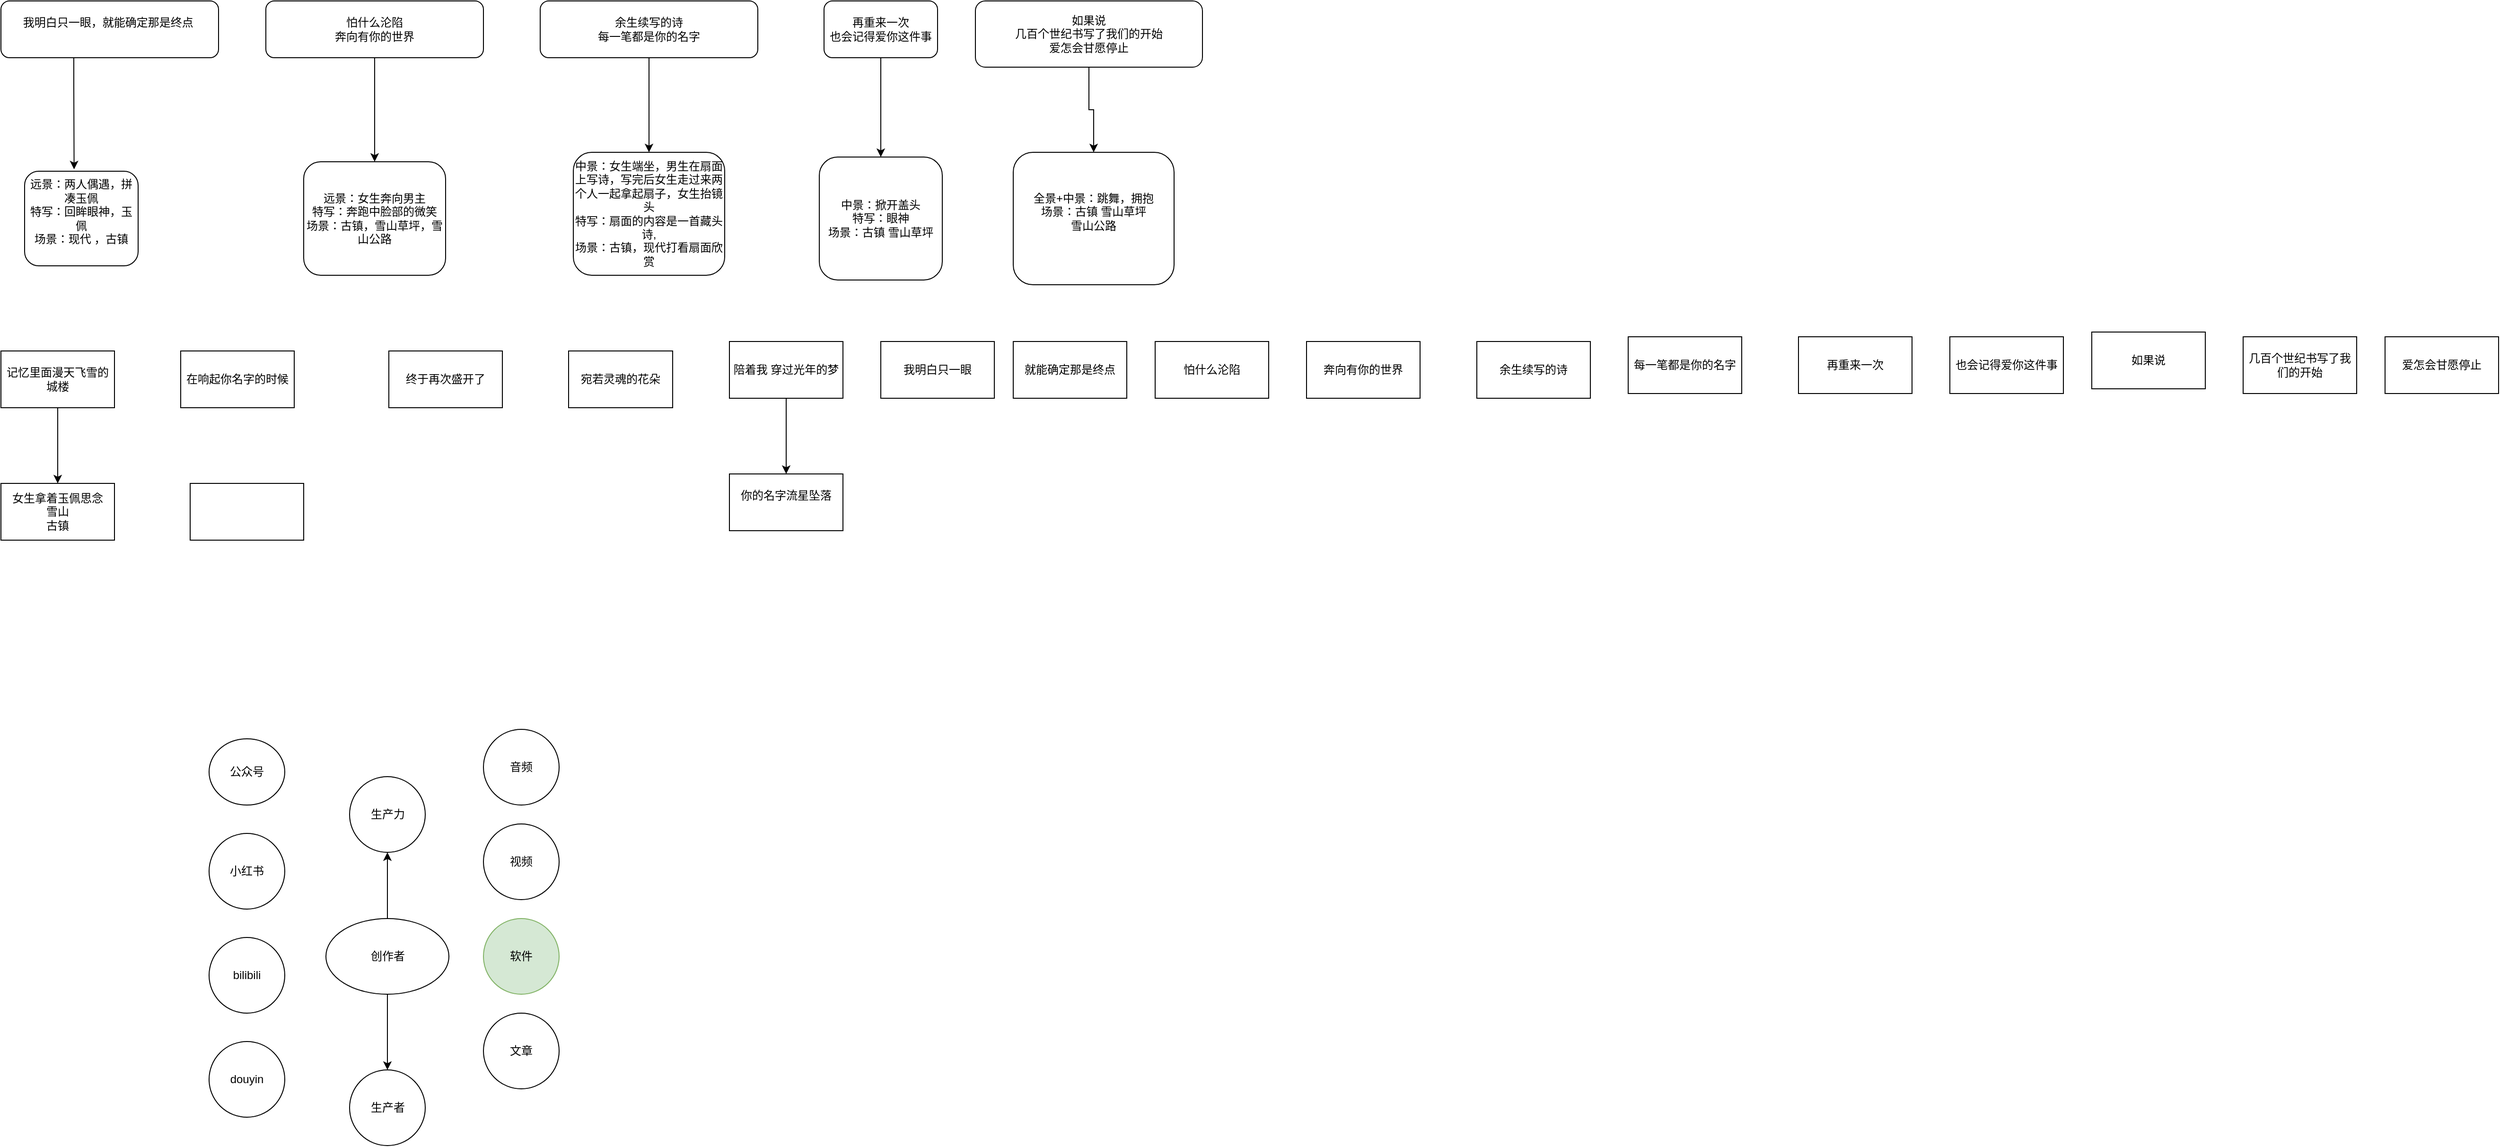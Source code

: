 <mxfile version="25.0.3">
  <diagram name="第 1 页" id="egtoDutuD6MqKTcBQQqh">
    <mxGraphModel dx="1411" dy="721" grid="1" gridSize="10" guides="1" tooltips="1" connect="1" arrows="1" fold="1" page="1" pageScale="1" pageWidth="827" pageHeight="1169" math="0" shadow="0">
      <root>
        <mxCell id="0" />
        <mxCell id="1" parent="0" />
        <mxCell id="fOqt1Nu75RPEKhDrR_KH-3" value="" style="edgeStyle=orthogonalEdgeStyle;rounded=0;orthogonalLoop=1;jettySize=auto;html=1;entryX=0.436;entryY=-0.02;entryDx=0;entryDy=0;entryPerimeter=0;" parent="1" source="fOqt1Nu75RPEKhDrR_KH-1" target="fOqt1Nu75RPEKhDrR_KH-5" edge="1">
          <mxGeometry relative="1" as="geometry">
            <mxPoint x="110" y="350" as="targetPoint" />
            <Array as="points">
              <mxPoint x="147" y="260" />
              <mxPoint x="147" y="260" />
            </Array>
          </mxGeometry>
        </mxCell>
        <mxCell id="fOqt1Nu75RPEKhDrR_KH-1" value="我明白只一眼，就能确定那是终点&amp;nbsp;&lt;div&gt;&lt;br/&gt;&lt;/div&gt;" style="rounded=1;whiteSpace=wrap;html=1;" parent="1" vertex="1">
          <mxGeometry x="70" y="170" width="230" height="60" as="geometry" />
        </mxCell>
        <mxCell id="fOqt1Nu75RPEKhDrR_KH-5" value="远景：两人偶遇，拼凑玉佩&lt;div&gt;特写：回眸眼神，玉佩&lt;/div&gt;&lt;div&gt;场景：现代 ，古镇&lt;/div&gt;&lt;div&gt;&lt;br&gt;&lt;/div&gt;" style="rounded=1;whiteSpace=wrap;html=1;" parent="1" vertex="1">
          <mxGeometry x="95" y="350" width="120" height="100" as="geometry" />
        </mxCell>
        <mxCell id="fOqt1Nu75RPEKhDrR_KH-13" value="" style="edgeStyle=orthogonalEdgeStyle;rounded=0;orthogonalLoop=1;jettySize=auto;html=1;" parent="1" source="fOqt1Nu75RPEKhDrR_KH-6" target="fOqt1Nu75RPEKhDrR_KH-12" edge="1">
          <mxGeometry relative="1" as="geometry" />
        </mxCell>
        <mxCell id="fOqt1Nu75RPEKhDrR_KH-6" value="&lt;div&gt;怕什么沦陷&lt;br/&gt;奔向有你的世界&lt;/div&gt;" style="rounded=1;whiteSpace=wrap;html=1;" parent="1" vertex="1">
          <mxGeometry x="350" y="170" width="230" height="60" as="geometry" />
        </mxCell>
        <mxCell id="fOqt1Nu75RPEKhDrR_KH-14" style="edgeStyle=orthogonalEdgeStyle;rounded=0;orthogonalLoop=1;jettySize=auto;html=1;" parent="1" source="fOqt1Nu75RPEKhDrR_KH-8" edge="1">
          <mxGeometry relative="1" as="geometry">
            <mxPoint x="755" y="330" as="targetPoint" />
          </mxGeometry>
        </mxCell>
        <mxCell id="fOqt1Nu75RPEKhDrR_KH-8" value="余生续写的诗&lt;br/&gt;每一笔都是你的名字" style="rounded=1;whiteSpace=wrap;html=1;" parent="1" vertex="1">
          <mxGeometry x="640" y="170" width="230" height="60" as="geometry" />
        </mxCell>
        <mxCell id="fOqt1Nu75RPEKhDrR_KH-17" value="" style="edgeStyle=orthogonalEdgeStyle;rounded=0;orthogonalLoop=1;jettySize=auto;html=1;" parent="1" source="fOqt1Nu75RPEKhDrR_KH-9" target="fOqt1Nu75RPEKhDrR_KH-16" edge="1">
          <mxGeometry relative="1" as="geometry" />
        </mxCell>
        <mxCell id="fOqt1Nu75RPEKhDrR_KH-9" value="再重来一次&lt;br/&gt;也会记得爱你这件事" style="whiteSpace=wrap;html=1;rounded=1;" parent="1" vertex="1">
          <mxGeometry x="940" y="170" width="120" height="60" as="geometry" />
        </mxCell>
        <mxCell id="fOqt1Nu75RPEKhDrR_KH-21" value="" style="edgeStyle=orthogonalEdgeStyle;rounded=0;orthogonalLoop=1;jettySize=auto;html=1;" parent="1" source="fOqt1Nu75RPEKhDrR_KH-11" target="fOqt1Nu75RPEKhDrR_KH-20" edge="1">
          <mxGeometry relative="1" as="geometry" />
        </mxCell>
        <mxCell id="fOqt1Nu75RPEKhDrR_KH-11" value="如果说&lt;br/&gt;几百个世纪书写了我们的开始&lt;br/&gt;爱怎会甘愿停止" style="whiteSpace=wrap;html=1;rounded=1;" parent="1" vertex="1">
          <mxGeometry x="1100" y="170" width="240" height="70" as="geometry" />
        </mxCell>
        <mxCell id="fOqt1Nu75RPEKhDrR_KH-12" value="远景：女生奔向男主&lt;div&gt;特写：奔跑中脸部的微笑&lt;/div&gt;&lt;div&gt;场景：古镇，雪山草坪，雪山公路&lt;/div&gt;" style="whiteSpace=wrap;html=1;rounded=1;" parent="1" vertex="1">
          <mxGeometry x="390" y="340" width="150" height="120" as="geometry" />
        </mxCell>
        <mxCell id="fOqt1Nu75RPEKhDrR_KH-15" value="&lt;div&gt;中景：女生端坐，&lt;span style=&quot;background-color: initial;&quot;&gt;男生在扇面上写诗，写完后女生走过来两个人一起拿起扇子，女生抬镜头&lt;/span&gt;&lt;/div&gt;&lt;div&gt;特写：扇面的内容是一首藏头诗,&lt;/div&gt;&lt;div&gt;场景：古镇，现代打看扇面欣赏&lt;/div&gt;" style="whiteSpace=wrap;html=1;rounded=1;" parent="1" vertex="1">
          <mxGeometry x="675" y="330" width="160" height="130" as="geometry" />
        </mxCell>
        <mxCell id="fOqt1Nu75RPEKhDrR_KH-16" value="中景：掀开盖头&lt;div&gt;特写：眼神&lt;/div&gt;&lt;div&gt;场景：古镇 雪山草坪&lt;/div&gt;" style="whiteSpace=wrap;html=1;rounded=1;" parent="1" vertex="1">
          <mxGeometry x="935" y="335" width="130" height="130" as="geometry" />
        </mxCell>
        <mxCell id="fOqt1Nu75RPEKhDrR_KH-20" value="全景+中景：跳舞，拥抱&lt;div&gt;场景：古镇 雪山草坪&lt;/div&gt;&lt;div&gt;雪山公路&lt;/div&gt;&lt;div&gt;&lt;br&gt;&lt;/div&gt;" style="whiteSpace=wrap;html=1;rounded=1;" parent="1" vertex="1">
          <mxGeometry x="1140" y="330" width="170" height="140" as="geometry" />
        </mxCell>
        <mxCell id="GgkrxBrJB4FRi_4rid9w-12" value="" style="edgeStyle=orthogonalEdgeStyle;rounded=0;orthogonalLoop=1;jettySize=auto;html=1;" parent="1" source="GgkrxBrJB4FRi_4rid9w-1" target="GgkrxBrJB4FRi_4rid9w-11" edge="1">
          <mxGeometry relative="1" as="geometry" />
        </mxCell>
        <mxCell id="GgkrxBrJB4FRi_4rid9w-1" value="&lt;span style=&quot;font-size: 12px;&quot;&gt;记忆里面漫天飞雪的城楼&lt;/span&gt;" style="whiteSpace=wrap;html=1;" parent="1" vertex="1">
          <mxGeometry x="70" y="540" width="120" height="60" as="geometry" />
        </mxCell>
        <mxCell id="GgkrxBrJB4FRi_4rid9w-2" value="&lt;span style=&quot;font-size: 12px;&quot;&gt;在响起你名字的时候&lt;/span&gt;" style="whiteSpace=wrap;html=1;" parent="1" vertex="1">
          <mxGeometry x="260" y="540" width="120" height="60" as="geometry" />
        </mxCell>
        <mxCell id="GgkrxBrJB4FRi_4rid9w-3" value="&lt;span style=&quot;font-size: 12px;&quot;&gt;终于再次盛开了&lt;/span&gt;" style="whiteSpace=wrap;html=1;" parent="1" vertex="1">
          <mxGeometry x="480" y="540" width="120" height="60" as="geometry" />
        </mxCell>
        <mxCell id="GgkrxBrJB4FRi_4rid9w-5" value="&lt;span style=&quot;font-size: 12px;&quot;&gt;宛若灵魂的花朵&lt;/span&gt;" style="whiteSpace=wrap;html=1;" parent="1" vertex="1">
          <mxGeometry x="670" y="540" width="110" height="60" as="geometry" />
        </mxCell>
        <mxCell id="GgkrxBrJB4FRi_4rid9w-24" value="" style="edgeStyle=orthogonalEdgeStyle;rounded=0;orthogonalLoop=1;jettySize=auto;html=1;" parent="1" source="GgkrxBrJB4FRi_4rid9w-6" target="GgkrxBrJB4FRi_4rid9w-23" edge="1">
          <mxGeometry relative="1" as="geometry" />
        </mxCell>
        <mxCell id="GgkrxBrJB4FRi_4rid9w-6" value="&lt;span style=&quot;font-size: 12px;&quot;&gt;陪着我 穿过光年的梦&lt;/span&gt;" style="whiteSpace=wrap;html=1;" parent="1" vertex="1">
          <mxGeometry x="840" y="530" width="120" height="60" as="geometry" />
        </mxCell>
        <mxCell id="GgkrxBrJB4FRi_4rid9w-7" value="&lt;span style=&quot;font-size: 12px;&quot;&gt;我明白只一眼&lt;/span&gt;" style="whiteSpace=wrap;html=1;" parent="1" vertex="1">
          <mxGeometry x="1000" y="530" width="120" height="60" as="geometry" />
        </mxCell>
        <mxCell id="GgkrxBrJB4FRi_4rid9w-8" value="&lt;span style=&quot;font-size: 12px;&quot;&gt;就能确定那是终点&lt;/span&gt;" style="whiteSpace=wrap;html=1;" parent="1" vertex="1">
          <mxGeometry x="1140" y="530" width="120" height="60" as="geometry" />
        </mxCell>
        <mxCell id="GgkrxBrJB4FRi_4rid9w-9" value="&lt;span style=&quot;font-size: 12px;&quot;&gt;怕什么沦陷&lt;/span&gt;" style="whiteSpace=wrap;html=1;" parent="1" vertex="1">
          <mxGeometry x="1290" y="530" width="120" height="60" as="geometry" />
        </mxCell>
        <mxCell id="GgkrxBrJB4FRi_4rid9w-10" value="&lt;span style=&quot;font-size: 12px;&quot;&gt;奔向有你的世界&lt;/span&gt;" style="whiteSpace=wrap;html=1;" parent="1" vertex="1">
          <mxGeometry x="1450" y="530" width="120" height="60" as="geometry" />
        </mxCell>
        <mxCell id="GgkrxBrJB4FRi_4rid9w-11" value="&lt;div&gt;女生拿着玉佩思念&lt;/div&gt;&lt;div&gt;雪山&lt;/div&gt;&lt;div&gt;古镇&lt;/div&gt;" style="whiteSpace=wrap;html=1;" parent="1" vertex="1">
          <mxGeometry x="70" y="680" width="120" height="60" as="geometry" />
        </mxCell>
        <mxCell id="GgkrxBrJB4FRi_4rid9w-13" value="&amp;nbsp;" style="whiteSpace=wrap;html=1;" parent="1" vertex="1">
          <mxGeometry x="270" y="680" width="120" height="60" as="geometry" />
        </mxCell>
        <mxCell id="GgkrxBrJB4FRi_4rid9w-14" value="&lt;span style=&quot;font-size: 12px;&quot;&gt;余生续写的诗&lt;/span&gt;" style="whiteSpace=wrap;html=1;" parent="1" vertex="1">
          <mxGeometry x="1630" y="530" width="120" height="60" as="geometry" />
        </mxCell>
        <mxCell id="GgkrxBrJB4FRi_4rid9w-15" value="&lt;span style=&quot;font-size: 12px;&quot;&gt;每一笔都是你的名字&lt;/span&gt;" style="whiteSpace=wrap;html=1;" parent="1" vertex="1">
          <mxGeometry x="1790" y="525" width="120" height="60" as="geometry" />
        </mxCell>
        <mxCell id="GgkrxBrJB4FRi_4rid9w-16" value="&lt;span style=&quot;font-size: 12px;&quot;&gt;再重来一次&lt;/span&gt;" style="whiteSpace=wrap;html=1;" parent="1" vertex="1">
          <mxGeometry x="1970" y="525" width="120" height="60" as="geometry" />
        </mxCell>
        <mxCell id="GgkrxBrJB4FRi_4rid9w-18" value="&lt;span style=&quot;font-size: 12px;&quot;&gt;也会记得爱你这件事&lt;/span&gt;" style="whiteSpace=wrap;html=1;" parent="1" vertex="1">
          <mxGeometry x="2130" y="525" width="120" height="60" as="geometry" />
        </mxCell>
        <mxCell id="GgkrxBrJB4FRi_4rid9w-20" value="&lt;span style=&quot;font-size: 12px;&quot;&gt;如果说&lt;/span&gt;" style="whiteSpace=wrap;html=1;" parent="1" vertex="1">
          <mxGeometry x="2280" y="520" width="120" height="60" as="geometry" />
        </mxCell>
        <mxCell id="GgkrxBrJB4FRi_4rid9w-21" value="&lt;span style=&quot;font-size: 12px;&quot;&gt;几百个世纪书写了我们的开始&lt;/span&gt;" style="whiteSpace=wrap;html=1;" parent="1" vertex="1">
          <mxGeometry x="2440" y="525" width="120" height="60" as="geometry" />
        </mxCell>
        <mxCell id="GgkrxBrJB4FRi_4rid9w-22" value="&lt;span style=&quot;font-size: 12px;&quot;&gt;爱怎会甘愿停止&lt;/span&gt;" style="whiteSpace=wrap;html=1;" parent="1" vertex="1">
          <mxGeometry x="2590" y="525" width="120" height="60" as="geometry" />
        </mxCell>
        <mxCell id="GgkrxBrJB4FRi_4rid9w-23" value="你的名字流星坠落&lt;div&gt;&lt;br&gt;&lt;/div&gt;" style="whiteSpace=wrap;html=1;" parent="1" vertex="1">
          <mxGeometry x="840" y="670" width="120" height="60" as="geometry" />
        </mxCell>
        <mxCell id="poXd7Op1b80HvjnhsFmO-1" value="公众号" style="ellipse;whiteSpace=wrap;html=1;" vertex="1" parent="1">
          <mxGeometry x="290" y="950" width="80" height="70" as="geometry" />
        </mxCell>
        <mxCell id="poXd7Op1b80HvjnhsFmO-2" value="小红书" style="ellipse;whiteSpace=wrap;html=1;" vertex="1" parent="1">
          <mxGeometry x="290" y="1050" width="80" height="80" as="geometry" />
        </mxCell>
        <mxCell id="poXd7Op1b80HvjnhsFmO-3" value="bilibili" style="ellipse;whiteSpace=wrap;html=1;" vertex="1" parent="1">
          <mxGeometry x="290" y="1160" width="80" height="80" as="geometry" />
        </mxCell>
        <mxCell id="poXd7Op1b80HvjnhsFmO-4" value="douyin" style="ellipse;whiteSpace=wrap;html=1;" vertex="1" parent="1">
          <mxGeometry x="290" y="1270" width="80" height="80" as="geometry" />
        </mxCell>
        <mxCell id="poXd7Op1b80HvjnhsFmO-13" value="" style="edgeStyle=orthogonalEdgeStyle;rounded=0;orthogonalLoop=1;jettySize=auto;html=1;" edge="1" parent="1" source="poXd7Op1b80HvjnhsFmO-5" target="poXd7Op1b80HvjnhsFmO-12">
          <mxGeometry relative="1" as="geometry" />
        </mxCell>
        <mxCell id="poXd7Op1b80HvjnhsFmO-15" value="" style="edgeStyle=orthogonalEdgeStyle;rounded=0;orthogonalLoop=1;jettySize=auto;html=1;" edge="1" parent="1" source="poXd7Op1b80HvjnhsFmO-5" target="poXd7Op1b80HvjnhsFmO-14">
          <mxGeometry relative="1" as="geometry" />
        </mxCell>
        <mxCell id="poXd7Op1b80HvjnhsFmO-5" value="创作者" style="ellipse;whiteSpace=wrap;html=1;" vertex="1" parent="1">
          <mxGeometry x="413.5" y="1140" width="130" height="80" as="geometry" />
        </mxCell>
        <mxCell id="poXd7Op1b80HvjnhsFmO-6" value="视频" style="ellipse;whiteSpace=wrap;html=1;" vertex="1" parent="1">
          <mxGeometry x="580" y="1040" width="80" height="80" as="geometry" />
        </mxCell>
        <mxCell id="poXd7Op1b80HvjnhsFmO-7" value="软件" style="ellipse;whiteSpace=wrap;html=1;fillColor=#d5e8d4;strokeColor=#82b366;" vertex="1" parent="1">
          <mxGeometry x="580" y="1140" width="80" height="80" as="geometry" />
        </mxCell>
        <mxCell id="poXd7Op1b80HvjnhsFmO-10" value="文章" style="ellipse;whiteSpace=wrap;html=1;" vertex="1" parent="1">
          <mxGeometry x="580" y="1240" width="80" height="80" as="geometry" />
        </mxCell>
        <mxCell id="poXd7Op1b80HvjnhsFmO-12" value="生产者" style="ellipse;whiteSpace=wrap;html=1;" vertex="1" parent="1">
          <mxGeometry x="438.5" y="1300" width="80" height="80" as="geometry" />
        </mxCell>
        <mxCell id="poXd7Op1b80HvjnhsFmO-14" value="生产力" style="ellipse;whiteSpace=wrap;html=1;" vertex="1" parent="1">
          <mxGeometry x="438.5" y="990" width="80" height="80" as="geometry" />
        </mxCell>
        <mxCell id="poXd7Op1b80HvjnhsFmO-16" value="音频" style="ellipse;whiteSpace=wrap;html=1;" vertex="1" parent="1">
          <mxGeometry x="580" y="940" width="80" height="80" as="geometry" />
        </mxCell>
      </root>
    </mxGraphModel>
  </diagram>
</mxfile>
